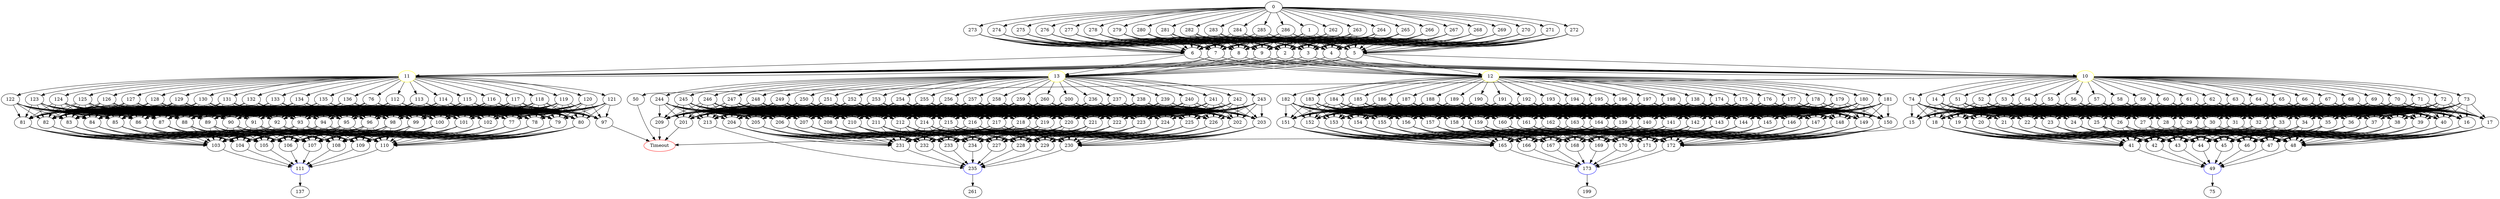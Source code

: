 digraph G {
	0 -> 1;
	0 -> 262;
	0 -> 263;
	0 -> 264;
	0 -> 265;
	0 -> 266;
	0 -> 267;
	0 -> 268;
	0 -> 269;
	0 -> 270;
	0 -> 271;
	0 -> 272;
	0 -> 273;
	0 -> 274;
	0 -> 275;
	0 -> 276;
	0 -> 277;
	0 -> 278;
	0 -> 279;
	0 -> 280;
	0 -> 281;
	0 -> 282;
	0 -> 283;
	0 -> 284;
	0 -> 285;
	0 -> 286;
	1 -> 2;
	1 -> 3;
	1 -> 4;
	1 -> 5;
	1 -> 6;
	1 -> 7;
	1 -> 8;
	1 -> 9;
	2 -> "10";
10 [color=yellow];
	2 -> "11";
11 [color=yellow];
	2 -> "12";
12 [color=yellow];
	2 -> "13";
13 [color=yellow];
	3 -> "10";
10 [color=yellow];
	3 -> "11";
11 [color=yellow];
	3 -> "12";
12 [color=yellow];
	3 -> "13";
13 [color=yellow];
	4 -> "10";
10 [color=yellow];
	4 -> "11";
11 [color=yellow];
	4 -> "12";
12 [color=yellow];
	4 -> "13";
13 [color=yellow];
	5 -> "10";
10 [color=yellow];
	5 -> "11";
11 [color=yellow];
	5 -> "12";
12 [color=yellow];
	5 -> "13";
13 [color=yellow];
	6 -> "10";
10 [color=yellow];
	6 -> "11";
11 [color=yellow];
	6 -> "12";
12 [color=yellow];
	6 -> "13";
13 [color=yellow];
	7 -> "10";
10 [color=yellow];
	7 -> "11";
11 [color=yellow];
	7 -> "12";
12 [color=yellow];
	7 -> "13";
13 [color=yellow];
	8 -> "10";
10 [color=yellow];
	8 -> "11";
11 [color=yellow];
	8 -> "12";
12 [color=yellow];
	8 -> "13";
13 [color=yellow];
	9 -> "10";
10 [color=yellow];
	9 -> "11";
11 [color=yellow];
	9 -> "12";
12 [color=yellow];
	9 -> "13";
13 [color=yellow];
	10 -> 14;
	10 -> 50;
	10 -> 51;
	10 -> 52;
	10 -> 53;
	10 -> 54;
	10 -> 55;
	10 -> 56;
	10 -> 57;
	10 -> 58;
	10 -> 59;
	10 -> 60;
	10 -> 61;
	10 -> 62;
	10 -> 63;
	10 -> 64;
	10 -> 65;
	10 -> 66;
	10 -> 67;
	10 -> 68;
	10 -> 69;
	10 -> 70;
	10 -> 71;
	10 -> 72;
	10 -> 73;
	10 -> 74;
	11 -> 76;
	11 -> 112;
	11 -> 113;
	11 -> 114;
	11 -> 115;
	11 -> 116;
	11 -> 117;
	11 -> 118;
	11 -> 119;
	11 -> 120;
	11 -> 121;
	11 -> 122;
	11 -> 123;
	11 -> 124;
	11 -> 125;
	11 -> 126;
	11 -> 127;
	11 -> 128;
	11 -> 129;
	11 -> 130;
	11 -> 131;
	11 -> 132;
	11 -> 133;
	11 -> 134;
	11 -> 135;
	11 -> 136;
	12 -> 138;
	12 -> 174;
	12 -> 175;
	12 -> 176;
	12 -> 177;
	12 -> 178;
	12 -> 179;
	12 -> 180;
	12 -> 181;
	12 -> 182;
	12 -> 183;
	12 -> 184;
	12 -> 185;
	12 -> 186;
	12 -> 187;
	12 -> 188;
	12 -> 189;
	12 -> 190;
	12 -> 191;
	12 -> 192;
	12 -> 193;
	12 -> 194;
	12 -> 195;
	12 -> 196;
	12 -> 197;
	12 -> 198;
	13 -> 200;
	13 -> 236;
	13 -> 237;
	13 -> 238;
	13 -> 239;
	13 -> 240;
	13 -> 241;
	13 -> 242;
	13 -> 243;
	13 -> 244;
	13 -> 245;
	13 -> 246;
	13 -> 247;
	13 -> 248;
	13 -> 249;
	13 -> 250;
	13 -> 251;
	13 -> 252;
	13 -> 253;
	13 -> 254;
	13 -> 255;
	13 -> 256;
	13 -> 257;
	13 -> 258;
	13 -> 259;
	13 -> 260;
	14 -> 15;
	14 -> 16;
	14 -> 17;
	14 -> 18;
	14 -> 19;
	14 -> 20;
	14 -> 21;
	14 -> 22;
	14 -> 23;
	14 -> 24;
	14 -> 25;
	14 -> 26;
	14 -> 27;
	14 -> 28;
	14 -> 29;
	14 -> 30;
	14 -> 31;
	14 -> 32;
	14 -> 33;
	14 -> 34;
	14 -> 35;
	14 -> 36;
	14 -> 37;
	14 -> 38;
	14 -> 39;
	14 -> 40;
	15 -> "Timeout";
Timeout [color=red];
	16 -> 41;
	16 -> 42;
	16 -> 43;
	16 -> 44;
	16 -> 45;
	16 -> 46;
	16 -> 47;
	16 -> 48;
	17 -> 41;
	17 -> 42;
	17 -> 43;
	17 -> 44;
	17 -> 45;
	17 -> 46;
	17 -> 47;
	17 -> 48;
	18 -> 41;
	18 -> 42;
	18 -> 43;
	18 -> 44;
	18 -> 45;
	18 -> 46;
	18 -> 47;
	18 -> 48;
	19 -> 41;
	19 -> 42;
	19 -> 43;
	19 -> 44;
	19 -> 45;
	19 -> 46;
	19 -> 47;
	19 -> 48;
	20 -> 41;
	20 -> 42;
	20 -> 43;
	20 -> 44;
	20 -> 45;
	20 -> 46;
	20 -> 47;
	20 -> 48;
	21 -> 41;
	21 -> 42;
	21 -> 43;
	21 -> 44;
	21 -> 45;
	21 -> 46;
	21 -> 47;
	21 -> 48;
	22 -> 41;
	22 -> 42;
	22 -> 43;
	22 -> 44;
	22 -> 45;
	22 -> 46;
	22 -> 47;
	22 -> 48;
	23 -> 41;
	23 -> 42;
	23 -> 43;
	23 -> 44;
	23 -> 45;
	23 -> 46;
	23 -> 47;
	23 -> 48;
	24 -> 41;
	24 -> 42;
	24 -> 43;
	24 -> 44;
	24 -> 45;
	24 -> 46;
	24 -> 47;
	24 -> 48;
	25 -> 41;
	25 -> 42;
	25 -> 43;
	25 -> 44;
	25 -> 45;
	25 -> 46;
	25 -> 47;
	25 -> 48;
	26 -> 41;
	26 -> 42;
	26 -> 43;
	26 -> 44;
	26 -> 45;
	26 -> 46;
	26 -> 47;
	26 -> 48;
	27 -> 41;
	27 -> 42;
	27 -> 43;
	27 -> 44;
	27 -> 45;
	27 -> 46;
	27 -> 47;
	27 -> 48;
	28 -> 41;
	28 -> 42;
	28 -> 43;
	28 -> 44;
	28 -> 45;
	28 -> 46;
	28 -> 47;
	28 -> 48;
	29 -> 41;
	29 -> 42;
	29 -> 43;
	29 -> 44;
	29 -> 45;
	29 -> 46;
	29 -> 47;
	29 -> 48;
	30 -> 41;
	30 -> 42;
	30 -> 43;
	30 -> 44;
	30 -> 45;
	30 -> 46;
	30 -> 47;
	30 -> 48;
	31 -> 41;
	31 -> 42;
	31 -> 43;
	31 -> 44;
	31 -> 45;
	31 -> 46;
	31 -> 47;
	31 -> 48;
	32 -> 41;
	32 -> 42;
	32 -> 43;
	32 -> 44;
	32 -> 45;
	32 -> 46;
	32 -> 47;
	32 -> 48;
	33 -> 41;
	33 -> 42;
	33 -> 43;
	33 -> 44;
	33 -> 45;
	33 -> 46;
	33 -> 47;
	33 -> 48;
	34 -> 41;
	34 -> 42;
	34 -> 43;
	34 -> 44;
	34 -> 45;
	34 -> 46;
	34 -> 47;
	34 -> 48;
	35 -> 41;
	35 -> 42;
	35 -> 43;
	35 -> 44;
	35 -> 45;
	35 -> 46;
	35 -> 47;
	35 -> 48;
	36 -> 41;
	36 -> 42;
	36 -> 43;
	36 -> 44;
	36 -> 45;
	36 -> 46;
	36 -> 47;
	36 -> 48;
	37 -> 41;
	37 -> 42;
	37 -> 43;
	37 -> 44;
	37 -> 45;
	37 -> 46;
	37 -> 47;
	37 -> 48;
	38 -> 41;
	38 -> 42;
	38 -> 43;
	38 -> 44;
	38 -> 45;
	38 -> 46;
	38 -> 47;
	38 -> 48;
	39 -> 41;
	39 -> 42;
	39 -> 43;
	39 -> 44;
	39 -> 45;
	39 -> 46;
	39 -> 47;
	39 -> 48;
	40 -> 41;
	40 -> 42;
	40 -> 43;
	40 -> 44;
	40 -> 45;
	40 -> 46;
	40 -> 47;
	40 -> 48;
	41 -> "49";
49 [color=blue];
	42 -> "49";
49 [color=blue];
	43 -> "49";
49 [color=blue];
	44 -> "49";
49 [color=blue];
	45 -> "49";
49 [color=blue];
	46 -> "49";
49 [color=blue];
	47 -> "49";
49 [color=blue];
	48 -> "49";
49 [color=blue];
	49 -> 75;
	50 -> "Timeout";
Timeout [color=red];
	51 -> 15;
	51 -> 16;
	51 -> 17;
	51 -> 18;
	51 -> 19;
	51 -> 20;
	51 -> 21;
	51 -> 22;
	51 -> 23;
	51 -> 24;
	51 -> 25;
	51 -> 26;
	51 -> 27;
	51 -> 28;
	51 -> 29;
	51 -> 30;
	51 -> 31;
	51 -> 32;
	51 -> 33;
	51 -> 34;
	51 -> 35;
	51 -> 36;
	51 -> 37;
	51 -> 38;
	51 -> 39;
	51 -> 40;
	52 -> 15;
	52 -> 16;
	52 -> 17;
	52 -> 18;
	52 -> 19;
	52 -> 20;
	52 -> 21;
	52 -> 22;
	52 -> 23;
	52 -> 24;
	52 -> 25;
	52 -> 26;
	52 -> 27;
	52 -> 28;
	52 -> 29;
	52 -> 30;
	52 -> 31;
	52 -> 32;
	52 -> 33;
	52 -> 34;
	52 -> 35;
	52 -> 36;
	52 -> 37;
	52 -> 38;
	52 -> 39;
	52 -> 40;
	53 -> 15;
	53 -> 16;
	53 -> 17;
	53 -> 18;
	53 -> 19;
	53 -> 20;
	53 -> 21;
	53 -> 22;
	53 -> 23;
	53 -> 24;
	53 -> 25;
	53 -> 26;
	53 -> 27;
	53 -> 28;
	53 -> 29;
	53 -> 30;
	53 -> 31;
	53 -> 32;
	53 -> 33;
	53 -> 34;
	53 -> 35;
	53 -> 36;
	53 -> 37;
	53 -> 38;
	53 -> 39;
	53 -> 40;
	54 -> 15;
	54 -> 16;
	54 -> 17;
	54 -> 18;
	54 -> 19;
	54 -> 20;
	54 -> 21;
	54 -> 22;
	54 -> 23;
	54 -> 24;
	54 -> 25;
	54 -> 26;
	54 -> 27;
	54 -> 28;
	54 -> 29;
	54 -> 30;
	54 -> 31;
	54 -> 32;
	54 -> 33;
	54 -> 34;
	54 -> 35;
	54 -> 36;
	54 -> 37;
	54 -> 38;
	54 -> 39;
	54 -> 40;
	55 -> 15;
	55 -> 16;
	55 -> 17;
	55 -> 18;
	55 -> 19;
	55 -> 20;
	55 -> 21;
	55 -> 22;
	55 -> 23;
	55 -> 24;
	55 -> 25;
	55 -> 26;
	55 -> 27;
	55 -> 28;
	55 -> 29;
	55 -> 30;
	55 -> 31;
	55 -> 32;
	55 -> 33;
	55 -> 34;
	55 -> 35;
	55 -> 36;
	55 -> 37;
	55 -> 38;
	55 -> 39;
	55 -> 40;
	56 -> 15;
	56 -> 16;
	56 -> 17;
	56 -> 18;
	56 -> 19;
	56 -> 20;
	56 -> 21;
	56 -> 22;
	56 -> 23;
	56 -> 24;
	56 -> 25;
	56 -> 26;
	56 -> 27;
	56 -> 28;
	56 -> 29;
	56 -> 30;
	56 -> 31;
	56 -> 32;
	56 -> 33;
	56 -> 34;
	56 -> 35;
	56 -> 36;
	56 -> 37;
	56 -> 38;
	56 -> 39;
	56 -> 40;
	57 -> 15;
	57 -> 16;
	57 -> 17;
	57 -> 18;
	57 -> 19;
	57 -> 20;
	57 -> 21;
	57 -> 22;
	57 -> 23;
	57 -> 24;
	57 -> 25;
	57 -> 26;
	57 -> 27;
	57 -> 28;
	57 -> 29;
	57 -> 30;
	57 -> 31;
	57 -> 32;
	57 -> 33;
	57 -> 34;
	57 -> 35;
	57 -> 36;
	57 -> 37;
	57 -> 38;
	57 -> 39;
	57 -> 40;
	58 -> 15;
	58 -> 16;
	58 -> 17;
	58 -> 18;
	58 -> 19;
	58 -> 20;
	58 -> 21;
	58 -> 22;
	58 -> 23;
	58 -> 24;
	58 -> 25;
	58 -> 26;
	58 -> 27;
	58 -> 28;
	58 -> 29;
	58 -> 30;
	58 -> 31;
	58 -> 32;
	58 -> 33;
	58 -> 34;
	58 -> 35;
	58 -> 36;
	58 -> 37;
	58 -> 38;
	58 -> 39;
	58 -> 40;
	59 -> 15;
	59 -> 16;
	59 -> 17;
	59 -> 18;
	59 -> 19;
	59 -> 20;
	59 -> 21;
	59 -> 22;
	59 -> 23;
	59 -> 24;
	59 -> 25;
	59 -> 26;
	59 -> 27;
	59 -> 28;
	59 -> 29;
	59 -> 30;
	59 -> 31;
	59 -> 32;
	59 -> 33;
	59 -> 34;
	59 -> 35;
	59 -> 36;
	59 -> 37;
	59 -> 38;
	59 -> 39;
	59 -> 40;
	60 -> 15;
	60 -> 16;
	60 -> 17;
	60 -> 18;
	60 -> 19;
	60 -> 20;
	60 -> 21;
	60 -> 22;
	60 -> 23;
	60 -> 24;
	60 -> 25;
	60 -> 26;
	60 -> 27;
	60 -> 28;
	60 -> 29;
	60 -> 30;
	60 -> 31;
	60 -> 32;
	60 -> 33;
	60 -> 34;
	60 -> 35;
	60 -> 36;
	60 -> 37;
	60 -> 38;
	60 -> 39;
	60 -> 40;
	61 -> 15;
	61 -> 16;
	61 -> 17;
	61 -> 18;
	61 -> 19;
	61 -> 20;
	61 -> 21;
	61 -> 22;
	61 -> 23;
	61 -> 24;
	61 -> 25;
	61 -> 26;
	61 -> 27;
	61 -> 28;
	61 -> 29;
	61 -> 30;
	61 -> 31;
	61 -> 32;
	61 -> 33;
	61 -> 34;
	61 -> 35;
	61 -> 36;
	61 -> 37;
	61 -> 38;
	61 -> 39;
	61 -> 40;
	62 -> 15;
	62 -> 16;
	62 -> 17;
	62 -> 18;
	62 -> 19;
	62 -> 20;
	62 -> 21;
	62 -> 22;
	62 -> 23;
	62 -> 24;
	62 -> 25;
	62 -> 26;
	62 -> 27;
	62 -> 28;
	62 -> 29;
	62 -> 30;
	62 -> 31;
	62 -> 32;
	62 -> 33;
	62 -> 34;
	62 -> 35;
	62 -> 36;
	62 -> 37;
	62 -> 38;
	62 -> 39;
	62 -> 40;
	63 -> 15;
	63 -> 16;
	63 -> 17;
	63 -> 18;
	63 -> 19;
	63 -> 20;
	63 -> 21;
	63 -> 22;
	63 -> 23;
	63 -> 24;
	63 -> 25;
	63 -> 26;
	63 -> 27;
	63 -> 28;
	63 -> 29;
	63 -> 30;
	63 -> 31;
	63 -> 32;
	63 -> 33;
	63 -> 34;
	63 -> 35;
	63 -> 36;
	63 -> 37;
	63 -> 38;
	63 -> 39;
	63 -> 40;
	64 -> 15;
	64 -> 16;
	64 -> 17;
	64 -> 18;
	64 -> 19;
	64 -> 20;
	64 -> 21;
	64 -> 22;
	64 -> 23;
	64 -> 24;
	64 -> 25;
	64 -> 26;
	64 -> 27;
	64 -> 28;
	64 -> 29;
	64 -> 30;
	64 -> 31;
	64 -> 32;
	64 -> 33;
	64 -> 34;
	64 -> 35;
	64 -> 36;
	64 -> 37;
	64 -> 38;
	64 -> 39;
	64 -> 40;
	65 -> 15;
	65 -> 16;
	65 -> 17;
	65 -> 18;
	65 -> 19;
	65 -> 20;
	65 -> 21;
	65 -> 22;
	65 -> 23;
	65 -> 24;
	65 -> 25;
	65 -> 26;
	65 -> 27;
	65 -> 28;
	65 -> 29;
	65 -> 30;
	65 -> 31;
	65 -> 32;
	65 -> 33;
	65 -> 34;
	65 -> 35;
	65 -> 36;
	65 -> 37;
	65 -> 38;
	65 -> 39;
	65 -> 40;
	66 -> 15;
	66 -> 16;
	66 -> 17;
	66 -> 18;
	66 -> 19;
	66 -> 20;
	66 -> 21;
	66 -> 22;
	66 -> 23;
	66 -> 24;
	66 -> 25;
	66 -> 26;
	66 -> 27;
	66 -> 28;
	66 -> 29;
	66 -> 30;
	66 -> 31;
	66 -> 32;
	66 -> 33;
	66 -> 34;
	66 -> 35;
	66 -> 36;
	66 -> 37;
	66 -> 38;
	66 -> 39;
	66 -> 40;
	67 -> 15;
	67 -> 16;
	67 -> 17;
	67 -> 18;
	67 -> 19;
	67 -> 20;
	67 -> 21;
	67 -> 22;
	67 -> 23;
	67 -> 24;
	67 -> 25;
	67 -> 26;
	67 -> 27;
	67 -> 28;
	67 -> 29;
	67 -> 30;
	67 -> 31;
	67 -> 32;
	67 -> 33;
	67 -> 34;
	67 -> 35;
	67 -> 36;
	67 -> 37;
	67 -> 38;
	67 -> 39;
	67 -> 40;
	68 -> 15;
	68 -> 16;
	68 -> 17;
	68 -> 18;
	68 -> 19;
	68 -> 20;
	68 -> 21;
	68 -> 22;
	68 -> 23;
	68 -> 24;
	68 -> 25;
	68 -> 26;
	68 -> 27;
	68 -> 28;
	68 -> 29;
	68 -> 30;
	68 -> 31;
	68 -> 32;
	68 -> 33;
	68 -> 34;
	68 -> 35;
	68 -> 36;
	68 -> 37;
	68 -> 38;
	68 -> 39;
	68 -> 40;
	69 -> 15;
	69 -> 16;
	69 -> 17;
	69 -> 18;
	69 -> 19;
	69 -> 20;
	69 -> 21;
	69 -> 22;
	69 -> 23;
	69 -> 24;
	69 -> 25;
	69 -> 26;
	69 -> 27;
	69 -> 28;
	69 -> 29;
	69 -> 30;
	69 -> 31;
	69 -> 32;
	69 -> 33;
	69 -> 34;
	69 -> 35;
	69 -> 36;
	69 -> 37;
	69 -> 38;
	69 -> 39;
	69 -> 40;
	70 -> 15;
	70 -> 16;
	70 -> 17;
	70 -> 18;
	70 -> 19;
	70 -> 20;
	70 -> 21;
	70 -> 22;
	70 -> 23;
	70 -> 24;
	70 -> 25;
	70 -> 26;
	70 -> 27;
	70 -> 28;
	70 -> 29;
	70 -> 30;
	70 -> 31;
	70 -> 32;
	70 -> 33;
	70 -> 34;
	70 -> 35;
	70 -> 36;
	70 -> 37;
	70 -> 38;
	70 -> 39;
	70 -> 40;
	71 -> 15;
	71 -> 16;
	71 -> 17;
	71 -> 18;
	71 -> 19;
	71 -> 20;
	71 -> 21;
	71 -> 22;
	71 -> 23;
	71 -> 24;
	71 -> 25;
	71 -> 26;
	71 -> 27;
	71 -> 28;
	71 -> 29;
	71 -> 30;
	71 -> 31;
	71 -> 32;
	71 -> 33;
	71 -> 34;
	71 -> 35;
	71 -> 36;
	71 -> 37;
	71 -> 38;
	71 -> 39;
	71 -> 40;
	72 -> 15;
	72 -> 16;
	72 -> 17;
	72 -> 18;
	72 -> 19;
	72 -> 20;
	72 -> 21;
	72 -> 22;
	72 -> 23;
	72 -> 24;
	72 -> 25;
	72 -> 26;
	72 -> 27;
	72 -> 28;
	72 -> 29;
	72 -> 30;
	72 -> 31;
	72 -> 32;
	72 -> 33;
	72 -> 34;
	72 -> 35;
	72 -> 36;
	72 -> 37;
	72 -> 38;
	72 -> 39;
	72 -> 40;
	73 -> 15;
	73 -> 16;
	73 -> 17;
	73 -> 18;
	73 -> 19;
	73 -> 20;
	73 -> 21;
	73 -> 22;
	73 -> 23;
	73 -> 24;
	73 -> 25;
	73 -> 26;
	73 -> 27;
	73 -> 28;
	73 -> 29;
	73 -> 30;
	73 -> 31;
	73 -> 32;
	73 -> 33;
	73 -> 34;
	73 -> 35;
	73 -> 36;
	73 -> 37;
	73 -> 38;
	73 -> 39;
	73 -> 40;
	74 -> 15;
	74 -> 16;
	74 -> 17;
	74 -> 18;
	74 -> 19;
	74 -> 20;
	74 -> 21;
	74 -> 22;
	74 -> 23;
	74 -> 24;
	74 -> 25;
	74 -> 26;
	74 -> 27;
	74 -> 28;
	74 -> 29;
	74 -> 30;
	74 -> 31;
	74 -> 32;
	74 -> 33;
	74 -> 34;
	74 -> 35;
	74 -> 36;
	74 -> 37;
	74 -> 38;
	74 -> 39;
	74 -> 40;
	76 -> 77;
	76 -> 78;
	76 -> 79;
	76 -> 80;
	76 -> 81;
	76 -> 82;
	76 -> 83;
	76 -> 84;
	76 -> 85;
	76 -> 86;
	76 -> 87;
	76 -> 88;
	76 -> 89;
	76 -> 90;
	76 -> 91;
	76 -> 92;
	76 -> 93;
	76 -> 94;
	76 -> 95;
	76 -> 96;
	76 -> 97;
	76 -> 98;
	76 -> 99;
	76 -> 100;
	76 -> 101;
	76 -> 102;
	77 -> 103;
	77 -> 104;
	77 -> 105;
	77 -> 106;
	77 -> 107;
	77 -> 108;
	77 -> 109;
	77 -> 110;
	78 -> 103;
	78 -> 104;
	78 -> 105;
	78 -> 106;
	78 -> 107;
	78 -> 108;
	78 -> 109;
	78 -> 110;
	79 -> 103;
	79 -> 104;
	79 -> 105;
	79 -> 106;
	79 -> 107;
	79 -> 108;
	79 -> 109;
	79 -> 110;
	80 -> 103;
	80 -> 104;
	80 -> 105;
	80 -> 106;
	80 -> 107;
	80 -> 108;
	80 -> 109;
	80 -> 110;
	81 -> 103;
	81 -> 104;
	81 -> 105;
	81 -> 106;
	81 -> 107;
	81 -> 108;
	81 -> 109;
	81 -> 110;
	82 -> 103;
	82 -> 104;
	82 -> 105;
	82 -> 106;
	82 -> 107;
	82 -> 108;
	82 -> 109;
	82 -> 110;
	83 -> 103;
	83 -> 104;
	83 -> 105;
	83 -> 106;
	83 -> 107;
	83 -> 108;
	83 -> 109;
	83 -> 110;
	84 -> 103;
	84 -> 104;
	84 -> 105;
	84 -> 106;
	84 -> 107;
	84 -> 108;
	84 -> 109;
	84 -> 110;
	85 -> 103;
	85 -> 104;
	85 -> 105;
	85 -> 106;
	85 -> 107;
	85 -> 108;
	85 -> 109;
	85 -> 110;
	86 -> 103;
	86 -> 104;
	86 -> 105;
	86 -> 106;
	86 -> 107;
	86 -> 108;
	86 -> 109;
	86 -> 110;
	87 -> 103;
	87 -> 104;
	87 -> 105;
	87 -> 106;
	87 -> 107;
	87 -> 108;
	87 -> 109;
	87 -> 110;
	88 -> 103;
	88 -> 104;
	88 -> 105;
	88 -> 106;
	88 -> 107;
	88 -> 108;
	88 -> 109;
	88 -> 110;
	89 -> 103;
	89 -> 104;
	89 -> 105;
	89 -> 106;
	89 -> 107;
	89 -> 108;
	89 -> 109;
	89 -> 110;
	90 -> 103;
	90 -> 104;
	90 -> 105;
	90 -> 106;
	90 -> 107;
	90 -> 108;
	90 -> 109;
	90 -> 110;
	91 -> 103;
	91 -> 104;
	91 -> 105;
	91 -> 106;
	91 -> 107;
	91 -> 108;
	91 -> 109;
	91 -> 110;
	92 -> 103;
	92 -> 104;
	92 -> 105;
	92 -> 106;
	92 -> 107;
	92 -> 108;
	92 -> 109;
	92 -> 110;
	93 -> 103;
	93 -> 104;
	93 -> 105;
	93 -> 106;
	93 -> 107;
	93 -> 108;
	93 -> 109;
	93 -> 110;
	94 -> 103;
	94 -> 104;
	94 -> 105;
	94 -> 106;
	94 -> 107;
	94 -> 108;
	94 -> 109;
	94 -> 110;
	95 -> 103;
	95 -> 104;
	95 -> 105;
	95 -> 106;
	95 -> 107;
	95 -> 108;
	95 -> 109;
	95 -> 110;
	96 -> 103;
	96 -> 104;
	96 -> 105;
	96 -> 106;
	96 -> 107;
	96 -> 108;
	96 -> 109;
	96 -> 110;
	97 -> "Timeout";
Timeout [color=red];
	98 -> 103;
	98 -> 104;
	98 -> 105;
	98 -> 106;
	98 -> 107;
	98 -> 108;
	98 -> 109;
	98 -> 110;
	99 -> 103;
	99 -> 104;
	99 -> 105;
	99 -> 106;
	99 -> 107;
	99 -> 108;
	99 -> 109;
	99 -> 110;
	100 -> 103;
	100 -> 104;
	100 -> 105;
	100 -> 106;
	100 -> 107;
	100 -> 108;
	100 -> 109;
	100 -> 110;
	101 -> 103;
	101 -> 104;
	101 -> 105;
	101 -> 106;
	101 -> 107;
	101 -> 108;
	101 -> 109;
	101 -> 110;
	102 -> 103;
	102 -> 104;
	102 -> 105;
	102 -> 106;
	102 -> 107;
	102 -> 108;
	102 -> 109;
	102 -> 110;
	103 -> "111";
111 [color=blue];
	104 -> "111";
111 [color=blue];
	105 -> "111";
111 [color=blue];
	106 -> "111";
111 [color=blue];
	107 -> "111";
111 [color=blue];
	108 -> "111";
111 [color=blue];
	109 -> "111";
111 [color=blue];
	110 -> "111";
111 [color=blue];
	111 -> 137;
	112 -> 77;
	112 -> 78;
	112 -> 79;
	112 -> 80;
	112 -> 81;
	112 -> 82;
	112 -> 83;
	112 -> 84;
	112 -> 85;
	112 -> 86;
	112 -> 87;
	112 -> 88;
	112 -> 89;
	112 -> 90;
	112 -> 91;
	112 -> 92;
	112 -> 93;
	112 -> 94;
	112 -> 95;
	112 -> 96;
	112 -> 97;
	112 -> 98;
	112 -> 99;
	112 -> 100;
	112 -> 101;
	112 -> 102;
	113 -> 77;
	113 -> 78;
	113 -> 79;
	113 -> 80;
	113 -> 81;
	113 -> 82;
	113 -> 83;
	113 -> 84;
	113 -> 85;
	113 -> 86;
	113 -> 87;
	113 -> 88;
	113 -> 89;
	113 -> 90;
	113 -> 91;
	113 -> 92;
	113 -> 93;
	113 -> 94;
	113 -> 95;
	113 -> 96;
	113 -> 97;
	113 -> 98;
	113 -> 99;
	113 -> 100;
	113 -> 101;
	113 -> 102;
	114 -> 77;
	114 -> 78;
	114 -> 79;
	114 -> 80;
	114 -> 81;
	114 -> 82;
	114 -> 83;
	114 -> 84;
	114 -> 85;
	114 -> 86;
	114 -> 87;
	114 -> 88;
	114 -> 89;
	114 -> 90;
	114 -> 91;
	114 -> 92;
	114 -> 93;
	114 -> 94;
	114 -> 95;
	114 -> 96;
	114 -> 97;
	114 -> 98;
	114 -> 99;
	114 -> 100;
	114 -> 101;
	114 -> 102;
	115 -> 77;
	115 -> 78;
	115 -> 79;
	115 -> 80;
	115 -> 81;
	115 -> 82;
	115 -> 83;
	115 -> 84;
	115 -> 85;
	115 -> 86;
	115 -> 87;
	115 -> 88;
	115 -> 89;
	115 -> 90;
	115 -> 91;
	115 -> 92;
	115 -> 93;
	115 -> 94;
	115 -> 95;
	115 -> 96;
	115 -> 97;
	115 -> 98;
	115 -> 99;
	115 -> 100;
	115 -> 101;
	115 -> 102;
	116 -> 77;
	116 -> 78;
	116 -> 79;
	116 -> 80;
	116 -> 81;
	116 -> 82;
	116 -> 83;
	116 -> 84;
	116 -> 85;
	116 -> 86;
	116 -> 87;
	116 -> 88;
	116 -> 89;
	116 -> 90;
	116 -> 91;
	116 -> 92;
	116 -> 93;
	116 -> 94;
	116 -> 95;
	116 -> 96;
	116 -> 97;
	116 -> 98;
	116 -> 99;
	116 -> 100;
	116 -> 101;
	116 -> 102;
	117 -> 77;
	117 -> 78;
	117 -> 79;
	117 -> 80;
	117 -> 81;
	117 -> 82;
	117 -> 83;
	117 -> 84;
	117 -> 85;
	117 -> 86;
	117 -> 87;
	117 -> 88;
	117 -> 89;
	117 -> 90;
	117 -> 91;
	117 -> 92;
	117 -> 93;
	117 -> 94;
	117 -> 95;
	117 -> 96;
	117 -> 97;
	117 -> 98;
	117 -> 99;
	117 -> 100;
	117 -> 101;
	117 -> 102;
	118 -> 77;
	118 -> 78;
	118 -> 79;
	118 -> 80;
	118 -> 81;
	118 -> 82;
	118 -> 83;
	118 -> 84;
	118 -> 85;
	118 -> 86;
	118 -> 87;
	118 -> 88;
	118 -> 89;
	118 -> 90;
	118 -> 91;
	118 -> 92;
	118 -> 93;
	118 -> 94;
	118 -> 95;
	118 -> 96;
	118 -> 97;
	118 -> 98;
	118 -> 99;
	118 -> 100;
	118 -> 101;
	118 -> 102;
	119 -> 77;
	119 -> 78;
	119 -> 79;
	119 -> 80;
	119 -> 81;
	119 -> 82;
	119 -> 83;
	119 -> 84;
	119 -> 85;
	119 -> 86;
	119 -> 87;
	119 -> 88;
	119 -> 89;
	119 -> 90;
	119 -> 91;
	119 -> 92;
	119 -> 93;
	119 -> 94;
	119 -> 95;
	119 -> 96;
	119 -> 97;
	119 -> 98;
	119 -> 99;
	119 -> 100;
	119 -> 101;
	119 -> 102;
	120 -> 77;
	120 -> 78;
	120 -> 79;
	120 -> 80;
	120 -> 81;
	120 -> 82;
	120 -> 83;
	120 -> 84;
	120 -> 85;
	120 -> 86;
	120 -> 87;
	120 -> 88;
	120 -> 89;
	120 -> 90;
	120 -> 91;
	120 -> 92;
	120 -> 93;
	120 -> 94;
	120 -> 95;
	120 -> 96;
	120 -> 97;
	120 -> 98;
	120 -> 99;
	120 -> 100;
	120 -> 101;
	120 -> 102;
	121 -> 77;
	121 -> 78;
	121 -> 79;
	121 -> 80;
	121 -> 81;
	121 -> 82;
	121 -> 83;
	121 -> 84;
	121 -> 85;
	121 -> 86;
	121 -> 87;
	121 -> 88;
	121 -> 89;
	121 -> 90;
	121 -> 91;
	121 -> 92;
	121 -> 93;
	121 -> 94;
	121 -> 95;
	121 -> 96;
	121 -> 97;
	121 -> 98;
	121 -> 99;
	121 -> 100;
	121 -> 101;
	121 -> 102;
	122 -> 77;
	122 -> 78;
	122 -> 79;
	122 -> 80;
	122 -> 81;
	122 -> 82;
	122 -> 83;
	122 -> 84;
	122 -> 85;
	122 -> 86;
	122 -> 87;
	122 -> 88;
	122 -> 89;
	122 -> 90;
	122 -> 91;
	122 -> 92;
	122 -> 93;
	122 -> 94;
	122 -> 95;
	122 -> 96;
	122 -> 97;
	122 -> 98;
	122 -> 99;
	122 -> 100;
	122 -> 101;
	122 -> 102;
	123 -> 77;
	123 -> 78;
	123 -> 79;
	123 -> 80;
	123 -> 81;
	123 -> 82;
	123 -> 83;
	123 -> 84;
	123 -> 85;
	123 -> 86;
	123 -> 87;
	123 -> 88;
	123 -> 89;
	123 -> 90;
	123 -> 91;
	123 -> 92;
	123 -> 93;
	123 -> 94;
	123 -> 95;
	123 -> 96;
	123 -> 97;
	123 -> 98;
	123 -> 99;
	123 -> 100;
	123 -> 101;
	123 -> 102;
	124 -> 77;
	124 -> 78;
	124 -> 79;
	124 -> 80;
	124 -> 81;
	124 -> 82;
	124 -> 83;
	124 -> 84;
	124 -> 85;
	124 -> 86;
	124 -> 87;
	124 -> 88;
	124 -> 89;
	124 -> 90;
	124 -> 91;
	124 -> 92;
	124 -> 93;
	124 -> 94;
	124 -> 95;
	124 -> 96;
	124 -> 97;
	124 -> 98;
	124 -> 99;
	124 -> 100;
	124 -> 101;
	124 -> 102;
	125 -> 77;
	125 -> 78;
	125 -> 79;
	125 -> 80;
	125 -> 81;
	125 -> 82;
	125 -> 83;
	125 -> 84;
	125 -> 85;
	125 -> 86;
	125 -> 87;
	125 -> 88;
	125 -> 89;
	125 -> 90;
	125 -> 91;
	125 -> 92;
	125 -> 93;
	125 -> 94;
	125 -> 95;
	125 -> 96;
	125 -> 97;
	125 -> 98;
	125 -> 99;
	125 -> 100;
	125 -> 101;
	125 -> 102;
	126 -> 77;
	126 -> 78;
	126 -> 79;
	126 -> 80;
	126 -> 81;
	126 -> 82;
	126 -> 83;
	126 -> 84;
	126 -> 85;
	126 -> 86;
	126 -> 87;
	126 -> 88;
	126 -> 89;
	126 -> 90;
	126 -> 91;
	126 -> 92;
	126 -> 93;
	126 -> 94;
	126 -> 95;
	126 -> 96;
	126 -> 97;
	126 -> 98;
	126 -> 99;
	126 -> 100;
	126 -> 101;
	126 -> 102;
	127 -> 77;
	127 -> 78;
	127 -> 79;
	127 -> 80;
	127 -> 81;
	127 -> 82;
	127 -> 83;
	127 -> 84;
	127 -> 85;
	127 -> 86;
	127 -> 87;
	127 -> 88;
	127 -> 89;
	127 -> 90;
	127 -> 91;
	127 -> 92;
	127 -> 93;
	127 -> 94;
	127 -> 95;
	127 -> 96;
	127 -> 97;
	127 -> 98;
	127 -> 99;
	127 -> 100;
	127 -> 101;
	127 -> 102;
	128 -> 77;
	128 -> 78;
	128 -> 79;
	128 -> 80;
	128 -> 81;
	128 -> 82;
	128 -> 83;
	128 -> 84;
	128 -> 85;
	128 -> 86;
	128 -> 87;
	128 -> 88;
	128 -> 89;
	128 -> 90;
	128 -> 91;
	128 -> 92;
	128 -> 93;
	128 -> 94;
	128 -> 95;
	128 -> 96;
	128 -> 97;
	128 -> 98;
	128 -> 99;
	128 -> 100;
	128 -> 101;
	128 -> 102;
	129 -> 77;
	129 -> 78;
	129 -> 79;
	129 -> 80;
	129 -> 81;
	129 -> 82;
	129 -> 83;
	129 -> 84;
	129 -> 85;
	129 -> 86;
	129 -> 87;
	129 -> 88;
	129 -> 89;
	129 -> 90;
	129 -> 91;
	129 -> 92;
	129 -> 93;
	129 -> 94;
	129 -> 95;
	129 -> 96;
	129 -> 97;
	129 -> 98;
	129 -> 99;
	129 -> 100;
	129 -> 101;
	129 -> 102;
	130 -> 77;
	130 -> 78;
	130 -> 79;
	130 -> 80;
	130 -> 81;
	130 -> 82;
	130 -> 83;
	130 -> 84;
	130 -> 85;
	130 -> 86;
	130 -> 87;
	130 -> 88;
	130 -> 89;
	130 -> 90;
	130 -> 91;
	130 -> 92;
	130 -> 93;
	130 -> 94;
	130 -> 95;
	130 -> 96;
	130 -> 97;
	130 -> 98;
	130 -> 99;
	130 -> 100;
	130 -> 101;
	130 -> 102;
	131 -> 77;
	131 -> 78;
	131 -> 79;
	131 -> 80;
	131 -> 81;
	131 -> 82;
	131 -> 83;
	131 -> 84;
	131 -> 85;
	131 -> 86;
	131 -> 87;
	131 -> 88;
	131 -> 89;
	131 -> 90;
	131 -> 91;
	131 -> 92;
	131 -> 93;
	131 -> 94;
	131 -> 95;
	131 -> 96;
	131 -> 97;
	131 -> 98;
	131 -> 99;
	131 -> 100;
	131 -> 101;
	131 -> 102;
	132 -> 77;
	132 -> 78;
	132 -> 79;
	132 -> 80;
	132 -> 81;
	132 -> 82;
	132 -> 83;
	132 -> 84;
	132 -> 85;
	132 -> 86;
	132 -> 87;
	132 -> 88;
	132 -> 89;
	132 -> 90;
	132 -> 91;
	132 -> 92;
	132 -> 93;
	132 -> 94;
	132 -> 95;
	132 -> 96;
	132 -> 97;
	132 -> 98;
	132 -> 99;
	132 -> 100;
	132 -> 101;
	132 -> 102;
	133 -> 77;
	133 -> 78;
	133 -> 79;
	133 -> 80;
	133 -> 81;
	133 -> 82;
	133 -> 83;
	133 -> 84;
	133 -> 85;
	133 -> 86;
	133 -> 87;
	133 -> 88;
	133 -> 89;
	133 -> 90;
	133 -> 91;
	133 -> 92;
	133 -> 93;
	133 -> 94;
	133 -> 95;
	133 -> 96;
	133 -> 97;
	133 -> 98;
	133 -> 99;
	133 -> 100;
	133 -> 101;
	133 -> 102;
	134 -> 77;
	134 -> 78;
	134 -> 79;
	134 -> 80;
	134 -> 81;
	134 -> 82;
	134 -> 83;
	134 -> 84;
	134 -> 85;
	134 -> 86;
	134 -> 87;
	134 -> 88;
	134 -> 89;
	134 -> 90;
	134 -> 91;
	134 -> 92;
	134 -> 93;
	134 -> 94;
	134 -> 95;
	134 -> 96;
	134 -> 97;
	134 -> 98;
	134 -> 99;
	134 -> 100;
	134 -> 101;
	134 -> 102;
	135 -> 77;
	135 -> 78;
	135 -> 79;
	135 -> 80;
	135 -> 81;
	135 -> 82;
	135 -> 83;
	135 -> 84;
	135 -> 85;
	135 -> 86;
	135 -> 87;
	135 -> 88;
	135 -> 89;
	135 -> 90;
	135 -> 91;
	135 -> 92;
	135 -> 93;
	135 -> 94;
	135 -> 95;
	135 -> 96;
	135 -> 97;
	135 -> 98;
	135 -> 99;
	135 -> 100;
	135 -> 101;
	135 -> 102;
	136 -> 77;
	136 -> 78;
	136 -> 79;
	136 -> 80;
	136 -> 81;
	136 -> 82;
	136 -> 83;
	136 -> 84;
	136 -> 85;
	136 -> 86;
	136 -> 87;
	136 -> 88;
	136 -> 89;
	136 -> 90;
	136 -> 91;
	136 -> 92;
	136 -> 93;
	136 -> 94;
	136 -> 95;
	136 -> 96;
	136 -> 97;
	136 -> 98;
	136 -> 99;
	136 -> 100;
	136 -> 101;
	136 -> 102;
	138 -> 139;
	138 -> 140;
	138 -> 141;
	138 -> 142;
	138 -> 143;
	138 -> 144;
	138 -> 145;
	138 -> 146;
	138 -> 147;
	138 -> 148;
	138 -> 149;
	138 -> 150;
	138 -> 151;
	138 -> 152;
	138 -> 153;
	138 -> 154;
	138 -> 155;
	138 -> 156;
	138 -> 157;
	138 -> 158;
	138 -> 159;
	138 -> 160;
	138 -> 161;
	138 -> 162;
	138 -> 163;
	138 -> 164;
	139 -> 165;
	139 -> 166;
	139 -> 167;
	139 -> 168;
	139 -> 169;
	139 -> 170;
	139 -> 171;
	139 -> 172;
	140 -> 165;
	140 -> 166;
	140 -> 167;
	140 -> 168;
	140 -> 169;
	140 -> 170;
	140 -> 171;
	140 -> 172;
	141 -> 165;
	141 -> 166;
	141 -> 167;
	141 -> 168;
	141 -> 169;
	141 -> 170;
	141 -> 171;
	141 -> 172;
	142 -> 165;
	142 -> 166;
	142 -> 167;
	142 -> 168;
	142 -> 169;
	142 -> 170;
	142 -> 171;
	142 -> 172;
	143 -> 165;
	143 -> 166;
	143 -> 167;
	143 -> 168;
	143 -> 169;
	143 -> 170;
	143 -> 171;
	143 -> 172;
	144 -> 165;
	144 -> 166;
	144 -> 167;
	144 -> 168;
	144 -> 169;
	144 -> 170;
	144 -> 171;
	144 -> 172;
	145 -> 165;
	145 -> 166;
	145 -> 167;
	145 -> 168;
	145 -> 169;
	145 -> 170;
	145 -> 171;
	145 -> 172;
	146 -> 165;
	146 -> 166;
	146 -> 167;
	146 -> 168;
	146 -> 169;
	146 -> 170;
	146 -> 171;
	146 -> 172;
	147 -> 165;
	147 -> 166;
	147 -> 167;
	147 -> 168;
	147 -> 169;
	147 -> 170;
	147 -> 171;
	147 -> 172;
	148 -> 165;
	148 -> 166;
	148 -> 167;
	148 -> 168;
	148 -> 169;
	148 -> 170;
	148 -> 171;
	148 -> 172;
	149 -> 165;
	149 -> 166;
	149 -> 167;
	149 -> 168;
	149 -> 169;
	149 -> 170;
	149 -> 171;
	149 -> 172;
	150 -> 165;
	150 -> 166;
	150 -> 167;
	150 -> 168;
	150 -> 169;
	150 -> 170;
	150 -> 171;
	150 -> 172;
	151 -> 165;
	151 -> 166;
	151 -> 167;
	151 -> 168;
	151 -> 169;
	151 -> 170;
	151 -> 171;
	151 -> 172;
	152 -> 165;
	152 -> 166;
	152 -> 167;
	152 -> 168;
	152 -> 169;
	152 -> 170;
	152 -> 171;
	152 -> 172;
	153 -> 165;
	153 -> 166;
	153 -> 167;
	153 -> 168;
	153 -> 169;
	153 -> 170;
	153 -> 171;
	153 -> 172;
	154 -> 165;
	154 -> 166;
	154 -> 167;
	154 -> 168;
	154 -> 169;
	154 -> 170;
	154 -> 171;
	154 -> 172;
	155 -> 165;
	155 -> 166;
	155 -> 167;
	155 -> 168;
	155 -> 169;
	155 -> 170;
	155 -> 171;
	155 -> 172;
	156 -> 165;
	156 -> 166;
	156 -> 167;
	156 -> 168;
	156 -> 169;
	156 -> 170;
	156 -> 171;
	156 -> 172;
	157 -> 165;
	157 -> 166;
	157 -> 167;
	157 -> 168;
	157 -> 169;
	157 -> 170;
	157 -> 171;
	157 -> 172;
	158 -> 165;
	158 -> 166;
	158 -> 167;
	158 -> 168;
	158 -> 169;
	158 -> 170;
	158 -> 171;
	158 -> 172;
	159 -> 165;
	159 -> 166;
	159 -> 167;
	159 -> 168;
	159 -> 169;
	159 -> 170;
	159 -> 171;
	159 -> 172;
	160 -> 165;
	160 -> 166;
	160 -> 167;
	160 -> 168;
	160 -> 169;
	160 -> 170;
	160 -> 171;
	160 -> 172;
	161 -> 165;
	161 -> 166;
	161 -> 167;
	161 -> 168;
	161 -> 169;
	161 -> 170;
	161 -> 171;
	161 -> 172;
	162 -> 165;
	162 -> 166;
	162 -> 167;
	162 -> 168;
	162 -> 169;
	162 -> 170;
	162 -> 171;
	162 -> 172;
	163 -> 165;
	163 -> 166;
	163 -> 167;
	163 -> 168;
	163 -> 169;
	163 -> 170;
	163 -> 171;
	163 -> 172;
	164 -> 165;
	164 -> 166;
	164 -> 167;
	164 -> 168;
	164 -> 169;
	164 -> 170;
	164 -> 171;
	164 -> 172;
	165 -> "173";
173 [color=blue];
	166 -> "173";
173 [color=blue];
	167 -> "173";
173 [color=blue];
	168 -> "173";
173 [color=blue];
	169 -> "173";
173 [color=blue];
	170 -> "173";
173 [color=blue];
	171 -> "173";
173 [color=blue];
	172 -> "173";
173 [color=blue];
	173 -> 199;
	174 -> 139;
	174 -> 140;
	174 -> 141;
	174 -> 142;
	174 -> 143;
	174 -> 144;
	174 -> 145;
	174 -> 146;
	174 -> 147;
	174 -> 148;
	174 -> 149;
	174 -> 150;
	174 -> 151;
	174 -> 152;
	174 -> 153;
	174 -> 154;
	174 -> 155;
	174 -> 156;
	174 -> 157;
	174 -> 158;
	174 -> 159;
	174 -> 160;
	174 -> 161;
	174 -> 162;
	174 -> 163;
	174 -> 164;
	175 -> 139;
	175 -> 140;
	175 -> 141;
	175 -> 142;
	175 -> 143;
	175 -> 144;
	175 -> 145;
	175 -> 146;
	175 -> 147;
	175 -> 148;
	175 -> 149;
	175 -> 150;
	175 -> 151;
	175 -> 152;
	175 -> 153;
	175 -> 154;
	175 -> 155;
	175 -> 156;
	175 -> 157;
	175 -> 158;
	175 -> 159;
	175 -> 160;
	175 -> 161;
	175 -> 162;
	175 -> 163;
	175 -> 164;
	176 -> 139;
	176 -> 140;
	176 -> 141;
	176 -> 142;
	176 -> 143;
	176 -> 144;
	176 -> 145;
	176 -> 146;
	176 -> 147;
	176 -> 148;
	176 -> 149;
	176 -> 150;
	176 -> 151;
	176 -> 152;
	176 -> 153;
	176 -> 154;
	176 -> 155;
	176 -> 156;
	176 -> 157;
	176 -> 158;
	176 -> 159;
	176 -> 160;
	176 -> 161;
	176 -> 162;
	176 -> 163;
	176 -> 164;
	177 -> 139;
	177 -> 140;
	177 -> 141;
	177 -> 142;
	177 -> 143;
	177 -> 144;
	177 -> 145;
	177 -> 146;
	177 -> 147;
	177 -> 148;
	177 -> 149;
	177 -> 150;
	177 -> 151;
	177 -> 152;
	177 -> 153;
	177 -> 154;
	177 -> 155;
	177 -> 156;
	177 -> 157;
	177 -> 158;
	177 -> 159;
	177 -> 160;
	177 -> 161;
	177 -> 162;
	177 -> 163;
	177 -> 164;
	178 -> 139;
	178 -> 140;
	178 -> 141;
	178 -> 142;
	178 -> 143;
	178 -> 144;
	178 -> 145;
	178 -> 146;
	178 -> 147;
	178 -> 148;
	178 -> 149;
	178 -> 150;
	178 -> 151;
	178 -> 152;
	178 -> 153;
	178 -> 154;
	178 -> 155;
	178 -> 156;
	178 -> 157;
	178 -> 158;
	178 -> 159;
	178 -> 160;
	178 -> 161;
	178 -> 162;
	178 -> 163;
	178 -> 164;
	179 -> 139;
	179 -> 140;
	179 -> 141;
	179 -> 142;
	179 -> 143;
	179 -> 144;
	179 -> 145;
	179 -> 146;
	179 -> 147;
	179 -> 148;
	179 -> 149;
	179 -> 150;
	179 -> 151;
	179 -> 152;
	179 -> 153;
	179 -> 154;
	179 -> 155;
	179 -> 156;
	179 -> 157;
	179 -> 158;
	179 -> 159;
	179 -> 160;
	179 -> 161;
	179 -> 162;
	179 -> 163;
	179 -> 164;
	180 -> 139;
	180 -> 140;
	180 -> 141;
	180 -> 142;
	180 -> 143;
	180 -> 144;
	180 -> 145;
	180 -> 146;
	180 -> 147;
	180 -> 148;
	180 -> 149;
	180 -> 150;
	180 -> 151;
	180 -> 152;
	180 -> 153;
	180 -> 154;
	180 -> 155;
	180 -> 156;
	180 -> 157;
	180 -> 158;
	180 -> 159;
	180 -> 160;
	180 -> 161;
	180 -> 162;
	180 -> 163;
	180 -> 164;
	181 -> 139;
	181 -> 140;
	181 -> 141;
	181 -> 142;
	181 -> 143;
	181 -> 144;
	181 -> 145;
	181 -> 146;
	181 -> 147;
	181 -> 148;
	181 -> 149;
	181 -> 150;
	181 -> 151;
	181 -> 152;
	181 -> 153;
	181 -> 154;
	181 -> 155;
	181 -> 156;
	181 -> 157;
	181 -> 158;
	181 -> 159;
	181 -> 160;
	181 -> 161;
	181 -> 162;
	181 -> 163;
	181 -> 164;
	182 -> 139;
	182 -> 140;
	182 -> 141;
	182 -> 142;
	182 -> 143;
	182 -> 144;
	182 -> 145;
	182 -> 146;
	182 -> 147;
	182 -> 148;
	182 -> 149;
	182 -> 150;
	182 -> 151;
	182 -> 152;
	182 -> 153;
	182 -> 154;
	182 -> 155;
	182 -> 156;
	182 -> 157;
	182 -> 158;
	182 -> 159;
	182 -> 160;
	182 -> 161;
	182 -> 162;
	182 -> 163;
	182 -> 164;
	183 -> 139;
	183 -> 140;
	183 -> 141;
	183 -> 142;
	183 -> 143;
	183 -> 144;
	183 -> 145;
	183 -> 146;
	183 -> 147;
	183 -> 148;
	183 -> 149;
	183 -> 150;
	183 -> 151;
	183 -> 152;
	183 -> 153;
	183 -> 154;
	183 -> 155;
	183 -> 156;
	183 -> 157;
	183 -> 158;
	183 -> 159;
	183 -> 160;
	183 -> 161;
	183 -> 162;
	183 -> 163;
	183 -> 164;
	184 -> 139;
	184 -> 140;
	184 -> 141;
	184 -> 142;
	184 -> 143;
	184 -> 144;
	184 -> 145;
	184 -> 146;
	184 -> 147;
	184 -> 148;
	184 -> 149;
	184 -> 150;
	184 -> 151;
	184 -> 152;
	184 -> 153;
	184 -> 154;
	184 -> 155;
	184 -> 156;
	184 -> 157;
	184 -> 158;
	184 -> 159;
	184 -> 160;
	184 -> 161;
	184 -> 162;
	184 -> 163;
	184 -> 164;
	185 -> 139;
	185 -> 140;
	185 -> 141;
	185 -> 142;
	185 -> 143;
	185 -> 144;
	185 -> 145;
	185 -> 146;
	185 -> 147;
	185 -> 148;
	185 -> 149;
	185 -> 150;
	185 -> 151;
	185 -> 152;
	185 -> 153;
	185 -> 154;
	185 -> 155;
	185 -> 156;
	185 -> 157;
	185 -> 158;
	185 -> 159;
	185 -> 160;
	185 -> 161;
	185 -> 162;
	185 -> 163;
	185 -> 164;
	186 -> 139;
	186 -> 140;
	186 -> 141;
	186 -> 142;
	186 -> 143;
	186 -> 144;
	186 -> 145;
	186 -> 146;
	186 -> 147;
	186 -> 148;
	186 -> 149;
	186 -> 150;
	186 -> 151;
	186 -> 152;
	186 -> 153;
	186 -> 154;
	186 -> 155;
	186 -> 156;
	186 -> 157;
	186 -> 158;
	186 -> 159;
	186 -> 160;
	186 -> 161;
	186 -> 162;
	186 -> 163;
	186 -> 164;
	187 -> 139;
	187 -> 140;
	187 -> 141;
	187 -> 142;
	187 -> 143;
	187 -> 144;
	187 -> 145;
	187 -> 146;
	187 -> 147;
	187 -> 148;
	187 -> 149;
	187 -> 150;
	187 -> 151;
	187 -> 152;
	187 -> 153;
	187 -> 154;
	187 -> 155;
	187 -> 156;
	187 -> 157;
	187 -> 158;
	187 -> 159;
	187 -> 160;
	187 -> 161;
	187 -> 162;
	187 -> 163;
	187 -> 164;
	188 -> 139;
	188 -> 140;
	188 -> 141;
	188 -> 142;
	188 -> 143;
	188 -> 144;
	188 -> 145;
	188 -> 146;
	188 -> 147;
	188 -> 148;
	188 -> 149;
	188 -> 150;
	188 -> 151;
	188 -> 152;
	188 -> 153;
	188 -> 154;
	188 -> 155;
	188 -> 156;
	188 -> 157;
	188 -> 158;
	188 -> 159;
	188 -> 160;
	188 -> 161;
	188 -> 162;
	188 -> 163;
	188 -> 164;
	189 -> 139;
	189 -> 140;
	189 -> 141;
	189 -> 142;
	189 -> 143;
	189 -> 144;
	189 -> 145;
	189 -> 146;
	189 -> 147;
	189 -> 148;
	189 -> 149;
	189 -> 150;
	189 -> 151;
	189 -> 152;
	189 -> 153;
	189 -> 154;
	189 -> 155;
	189 -> 156;
	189 -> 157;
	189 -> 158;
	189 -> 159;
	189 -> 160;
	189 -> 161;
	189 -> 162;
	189 -> 163;
	189 -> 164;
	190 -> 139;
	190 -> 140;
	190 -> 141;
	190 -> 142;
	190 -> 143;
	190 -> 144;
	190 -> 145;
	190 -> 146;
	190 -> 147;
	190 -> 148;
	190 -> 149;
	190 -> 150;
	190 -> 151;
	190 -> 152;
	190 -> 153;
	190 -> 154;
	190 -> 155;
	190 -> 156;
	190 -> 157;
	190 -> 158;
	190 -> 159;
	190 -> 160;
	190 -> 161;
	190 -> 162;
	190 -> 163;
	190 -> 164;
	191 -> 139;
	191 -> 140;
	191 -> 141;
	191 -> 142;
	191 -> 143;
	191 -> 144;
	191 -> 145;
	191 -> 146;
	191 -> 147;
	191 -> 148;
	191 -> 149;
	191 -> 150;
	191 -> 151;
	191 -> 152;
	191 -> 153;
	191 -> 154;
	191 -> 155;
	191 -> 156;
	191 -> 157;
	191 -> 158;
	191 -> 159;
	191 -> 160;
	191 -> 161;
	191 -> 162;
	191 -> 163;
	191 -> 164;
	192 -> 139;
	192 -> 140;
	192 -> 141;
	192 -> 142;
	192 -> 143;
	192 -> 144;
	192 -> 145;
	192 -> 146;
	192 -> 147;
	192 -> 148;
	192 -> 149;
	192 -> 150;
	192 -> 151;
	192 -> 152;
	192 -> 153;
	192 -> 154;
	192 -> 155;
	192 -> 156;
	192 -> 157;
	192 -> 158;
	192 -> 159;
	192 -> 160;
	192 -> 161;
	192 -> 162;
	192 -> 163;
	192 -> 164;
	193 -> 139;
	193 -> 140;
	193 -> 141;
	193 -> 142;
	193 -> 143;
	193 -> 144;
	193 -> 145;
	193 -> 146;
	193 -> 147;
	193 -> 148;
	193 -> 149;
	193 -> 150;
	193 -> 151;
	193 -> 152;
	193 -> 153;
	193 -> 154;
	193 -> 155;
	193 -> 156;
	193 -> 157;
	193 -> 158;
	193 -> 159;
	193 -> 160;
	193 -> 161;
	193 -> 162;
	193 -> 163;
	193 -> 164;
	194 -> 139;
	194 -> 140;
	194 -> 141;
	194 -> 142;
	194 -> 143;
	194 -> 144;
	194 -> 145;
	194 -> 146;
	194 -> 147;
	194 -> 148;
	194 -> 149;
	194 -> 150;
	194 -> 151;
	194 -> 152;
	194 -> 153;
	194 -> 154;
	194 -> 155;
	194 -> 156;
	194 -> 157;
	194 -> 158;
	194 -> 159;
	194 -> 160;
	194 -> 161;
	194 -> 162;
	194 -> 163;
	194 -> 164;
	195 -> 139;
	195 -> 140;
	195 -> 141;
	195 -> 142;
	195 -> 143;
	195 -> 144;
	195 -> 145;
	195 -> 146;
	195 -> 147;
	195 -> 148;
	195 -> 149;
	195 -> 150;
	195 -> 151;
	195 -> 152;
	195 -> 153;
	195 -> 154;
	195 -> 155;
	195 -> 156;
	195 -> 157;
	195 -> 158;
	195 -> 159;
	195 -> 160;
	195 -> 161;
	195 -> 162;
	195 -> 163;
	195 -> 164;
	196 -> 139;
	196 -> 140;
	196 -> 141;
	196 -> 142;
	196 -> 143;
	196 -> 144;
	196 -> 145;
	196 -> 146;
	196 -> 147;
	196 -> 148;
	196 -> 149;
	196 -> 150;
	196 -> 151;
	196 -> 152;
	196 -> 153;
	196 -> 154;
	196 -> 155;
	196 -> 156;
	196 -> 157;
	196 -> 158;
	196 -> 159;
	196 -> 160;
	196 -> 161;
	196 -> 162;
	196 -> 163;
	196 -> 164;
	197 -> 139;
	197 -> 140;
	197 -> 141;
	197 -> 142;
	197 -> 143;
	197 -> 144;
	197 -> 145;
	197 -> 146;
	197 -> 147;
	197 -> 148;
	197 -> 149;
	197 -> 150;
	197 -> 151;
	197 -> 152;
	197 -> 153;
	197 -> 154;
	197 -> 155;
	197 -> 156;
	197 -> 157;
	197 -> 158;
	197 -> 159;
	197 -> 160;
	197 -> 161;
	197 -> 162;
	197 -> 163;
	197 -> 164;
	198 -> 139;
	198 -> 140;
	198 -> 141;
	198 -> 142;
	198 -> 143;
	198 -> 144;
	198 -> 145;
	198 -> 146;
	198 -> 147;
	198 -> 148;
	198 -> 149;
	198 -> 150;
	198 -> 151;
	198 -> 152;
	198 -> 153;
	198 -> 154;
	198 -> 155;
	198 -> 156;
	198 -> 157;
	198 -> 158;
	198 -> 159;
	198 -> 160;
	198 -> 161;
	198 -> 162;
	198 -> 163;
	198 -> 164;
	200 -> 201;
	200 -> 202;
	200 -> 203;
	200 -> 204;
	200 -> 205;
	200 -> 206;
	200 -> 207;
	200 -> 208;
	200 -> 209;
	200 -> 210;
	200 -> 211;
	200 -> 212;
	200 -> 213;
	200 -> 214;
	200 -> 215;
	200 -> 216;
	200 -> 217;
	200 -> 218;
	200 -> 219;
	200 -> 220;
	200 -> 221;
	200 -> 222;
	200 -> 223;
	200 -> 224;
	200 -> 225;
	200 -> 226;
	201 -> "Timeout";
Timeout [color=red];
	202 -> 227;
	202 -> 228;
	202 -> 229;
	202 -> 230;
	202 -> 231;
	202 -> 232;
	202 -> 233;
	202 -> 234;
	203 -> 227;
	203 -> 228;
	203 -> 229;
	203 -> 230;
	203 -> 231;
	203 -> 232;
	203 -> 233;
	203 -> 234;
	204 -> 227;
	204 -> 228;
	204 -> 229;
	204 -> 230;
	204 -> 231;
	204 -> 232;
	204 -> 233;
	204 -> 234;
	205 -> 227;
	205 -> 228;
	205 -> 229;
	205 -> 230;
	205 -> 231;
	205 -> 232;
	205 -> 233;
	205 -> 234;
	206 -> 227;
	206 -> 228;
	206 -> 229;
	206 -> 230;
	206 -> 231;
	206 -> 232;
	206 -> 233;
	206 -> 234;
	207 -> 227;
	207 -> 228;
	207 -> 229;
	207 -> 230;
	207 -> 231;
	207 -> 232;
	207 -> 233;
	207 -> 234;
	208 -> 227;
	208 -> 228;
	208 -> 229;
	208 -> 230;
	208 -> 231;
	208 -> 232;
	208 -> 233;
	208 -> 234;
	209 -> "Timeout";
Timeout [color=red];
	210 -> 227;
	210 -> 228;
	210 -> 229;
	210 -> 230;
	210 -> 231;
	210 -> 232;
	210 -> 233;
	210 -> 234;
	211 -> 227;
	211 -> 228;
	211 -> 229;
	211 -> 230;
	211 -> 231;
	211 -> 232;
	211 -> 233;
	211 -> 234;
	212 -> 227;
	212 -> 228;
	212 -> 229;
	212 -> 230;
	212 -> 231;
	212 -> 232;
	212 -> 233;
	212 -> 234;
	213 -> "235";
235 [color=blue];
	214 -> 227;
	214 -> 228;
	214 -> 229;
	214 -> 230;
	214 -> 231;
	214 -> 232;
	214 -> 233;
	214 -> 234;
	215 -> 227;
	215 -> 228;
	215 -> 229;
	215 -> 230;
	215 -> 231;
	215 -> 232;
	215 -> 233;
	215 -> 234;
	216 -> 227;
	216 -> 228;
	216 -> 229;
	216 -> 230;
	216 -> 231;
	216 -> 232;
	216 -> 233;
	216 -> 234;
	217 -> 227;
	217 -> 228;
	217 -> 229;
	217 -> 230;
	217 -> 231;
	217 -> 232;
	217 -> 233;
	217 -> 234;
	218 -> 227;
	218 -> 228;
	218 -> 229;
	218 -> 230;
	218 -> 231;
	218 -> 232;
	218 -> 233;
	218 -> 234;
	219 -> 227;
	219 -> 228;
	219 -> 229;
	219 -> 230;
	219 -> 231;
	219 -> 232;
	219 -> 233;
	219 -> 234;
	220 -> 227;
	220 -> 228;
	220 -> 229;
	220 -> 230;
	220 -> 231;
	220 -> 232;
	220 -> 233;
	220 -> 234;
	221 -> 227;
	221 -> 228;
	221 -> 229;
	221 -> 230;
	221 -> 231;
	221 -> 232;
	221 -> 233;
	221 -> 234;
	222 -> 227;
	222 -> 228;
	222 -> 229;
	222 -> 230;
	222 -> 231;
	222 -> 232;
	222 -> 233;
	222 -> 234;
	223 -> 227;
	223 -> 228;
	223 -> 229;
	223 -> 230;
	223 -> 231;
	223 -> 232;
	223 -> 233;
	223 -> 234;
	224 -> 227;
	224 -> 228;
	224 -> 229;
	224 -> 230;
	224 -> 231;
	224 -> 232;
	224 -> 233;
	224 -> 234;
	225 -> 227;
	225 -> 228;
	225 -> 229;
	225 -> 230;
	225 -> 231;
	225 -> 232;
	225 -> 233;
	225 -> 234;
	226 -> 227;
	226 -> 228;
	226 -> 229;
	226 -> 230;
	226 -> 231;
	226 -> 232;
	226 -> 233;
	226 -> 234;
	227 -> "235";
235 [color=blue];
	228 -> "235";
235 [color=blue];
	229 -> "235";
235 [color=blue];
	230 -> "235";
235 [color=blue];
	231 -> "235";
235 [color=blue];
	232 -> "235";
235 [color=blue];
	233 -> "235";
235 [color=blue];
	234 -> "235";
235 [color=blue];
	235 -> 261;
	236 -> 201;
	236 -> 202;
	236 -> 203;
	236 -> 204;
	236 -> 205;
	236 -> 206;
	236 -> 207;
	236 -> 208;
	236 -> 209;
	236 -> 210;
	236 -> 211;
	236 -> 212;
	236 -> 213;
	236 -> 214;
	236 -> 215;
	236 -> 216;
	236 -> 217;
	236 -> 218;
	236 -> 219;
	236 -> 220;
	236 -> 221;
	236 -> 222;
	236 -> 223;
	236 -> 224;
	236 -> 225;
	236 -> 226;
	237 -> 201;
	237 -> 202;
	237 -> 203;
	237 -> 204;
	237 -> 205;
	237 -> 206;
	237 -> 207;
	237 -> 208;
	237 -> 209;
	237 -> 210;
	237 -> 211;
	237 -> 212;
	237 -> 213;
	237 -> 214;
	237 -> 215;
	237 -> 216;
	237 -> 217;
	237 -> 218;
	237 -> 219;
	237 -> 220;
	237 -> 221;
	237 -> 222;
	237 -> 223;
	237 -> 224;
	237 -> 225;
	237 -> 226;
	238 -> 201;
	238 -> 202;
	238 -> 203;
	238 -> 204;
	238 -> 205;
	238 -> 206;
	238 -> 207;
	238 -> 208;
	238 -> 209;
	238 -> 210;
	238 -> 211;
	238 -> 212;
	238 -> 213;
	238 -> 214;
	238 -> 215;
	238 -> 216;
	238 -> 217;
	238 -> 218;
	238 -> 219;
	238 -> 220;
	238 -> 221;
	238 -> 222;
	238 -> 223;
	238 -> 224;
	238 -> 225;
	238 -> 226;
	239 -> 201;
	239 -> 202;
	239 -> 203;
	239 -> 204;
	239 -> 205;
	239 -> 206;
	239 -> 207;
	239 -> 208;
	239 -> 209;
	239 -> 210;
	239 -> 211;
	239 -> 212;
	239 -> 213;
	239 -> 214;
	239 -> 215;
	239 -> 216;
	239 -> 217;
	239 -> 218;
	239 -> 219;
	239 -> 220;
	239 -> 221;
	239 -> 222;
	239 -> 223;
	239 -> 224;
	239 -> 225;
	239 -> 226;
	240 -> 201;
	240 -> 202;
	240 -> 203;
	240 -> 204;
	240 -> 205;
	240 -> 206;
	240 -> 207;
	240 -> 208;
	240 -> 209;
	240 -> 210;
	240 -> 211;
	240 -> 212;
	240 -> 213;
	240 -> 214;
	240 -> 215;
	240 -> 216;
	240 -> 217;
	240 -> 218;
	240 -> 219;
	240 -> 220;
	240 -> 221;
	240 -> 222;
	240 -> 223;
	240 -> 224;
	240 -> 225;
	240 -> 226;
	241 -> 201;
	241 -> 202;
	241 -> 203;
	241 -> 204;
	241 -> 205;
	241 -> 206;
	241 -> 207;
	241 -> 208;
	241 -> 209;
	241 -> 210;
	241 -> 211;
	241 -> 212;
	241 -> 213;
	241 -> 214;
	241 -> 215;
	241 -> 216;
	241 -> 217;
	241 -> 218;
	241 -> 219;
	241 -> 220;
	241 -> 221;
	241 -> 222;
	241 -> 223;
	241 -> 224;
	241 -> 225;
	241 -> 226;
	242 -> 201;
	242 -> 202;
	242 -> 203;
	242 -> 204;
	242 -> 205;
	242 -> 206;
	242 -> 207;
	242 -> 208;
	242 -> 209;
	242 -> 210;
	242 -> 211;
	242 -> 212;
	242 -> 213;
	242 -> 214;
	242 -> 215;
	242 -> 216;
	242 -> 217;
	242 -> 218;
	242 -> 219;
	242 -> 220;
	242 -> 221;
	242 -> 222;
	242 -> 223;
	242 -> 224;
	242 -> 225;
	242 -> 226;
	243 -> 201;
	243 -> 202;
	243 -> 203;
	243 -> 204;
	243 -> 205;
	243 -> 206;
	243 -> 207;
	243 -> 208;
	243 -> 209;
	243 -> 210;
	243 -> 211;
	243 -> 212;
	243 -> 213;
	243 -> 214;
	243 -> 215;
	243 -> 216;
	243 -> 217;
	243 -> 218;
	243 -> 219;
	243 -> 220;
	243 -> 221;
	243 -> 222;
	243 -> 223;
	243 -> 224;
	243 -> 225;
	243 -> 226;
	244 -> 201;
	244 -> 202;
	244 -> 203;
	244 -> 204;
	244 -> 205;
	244 -> 206;
	244 -> 207;
	244 -> 208;
	244 -> 209;
	244 -> 210;
	244 -> 211;
	244 -> 212;
	244 -> 213;
	244 -> 214;
	244 -> 215;
	244 -> 216;
	244 -> 217;
	244 -> 218;
	244 -> 219;
	244 -> 220;
	244 -> 221;
	244 -> 222;
	244 -> 223;
	244 -> 224;
	244 -> 225;
	244 -> 226;
	245 -> 201;
	245 -> 202;
	245 -> 203;
	245 -> 204;
	245 -> 205;
	245 -> 206;
	245 -> 207;
	245 -> 208;
	245 -> 209;
	245 -> 210;
	245 -> 211;
	245 -> 212;
	245 -> 213;
	245 -> 214;
	245 -> 215;
	245 -> 216;
	245 -> 217;
	245 -> 218;
	245 -> 219;
	245 -> 220;
	245 -> 221;
	245 -> 222;
	245 -> 223;
	245 -> 224;
	245 -> 225;
	245 -> 226;
	246 -> 201;
	246 -> 202;
	246 -> 203;
	246 -> 204;
	246 -> 205;
	246 -> 206;
	246 -> 207;
	246 -> 208;
	246 -> 209;
	246 -> 210;
	246 -> 211;
	246 -> 212;
	246 -> 213;
	246 -> 214;
	246 -> 215;
	246 -> 216;
	246 -> 217;
	246 -> 218;
	246 -> 219;
	246 -> 220;
	246 -> 221;
	246 -> 222;
	246 -> 223;
	246 -> 224;
	246 -> 225;
	246 -> 226;
	247 -> 201;
	247 -> 202;
	247 -> 203;
	247 -> 204;
	247 -> 205;
	247 -> 206;
	247 -> 207;
	247 -> 208;
	247 -> 209;
	247 -> 210;
	247 -> 211;
	247 -> 212;
	247 -> 213;
	247 -> 214;
	247 -> 215;
	247 -> 216;
	247 -> 217;
	247 -> 218;
	247 -> 219;
	247 -> 220;
	247 -> 221;
	247 -> 222;
	247 -> 223;
	247 -> 224;
	247 -> 225;
	247 -> 226;
	248 -> 201;
	248 -> 202;
	248 -> 203;
	248 -> 204;
	248 -> 205;
	248 -> 206;
	248 -> 207;
	248 -> 208;
	248 -> 209;
	248 -> 210;
	248 -> 211;
	248 -> 212;
	248 -> 213;
	248 -> 214;
	248 -> 215;
	248 -> 216;
	248 -> 217;
	248 -> 218;
	248 -> 219;
	248 -> 220;
	248 -> 221;
	248 -> 222;
	248 -> 223;
	248 -> 224;
	248 -> 225;
	248 -> 226;
	249 -> 201;
	249 -> 202;
	249 -> 203;
	249 -> 204;
	249 -> 205;
	249 -> 206;
	249 -> 207;
	249 -> 208;
	249 -> 209;
	249 -> 210;
	249 -> 211;
	249 -> 212;
	249 -> 213;
	249 -> 214;
	249 -> 215;
	249 -> 216;
	249 -> 217;
	249 -> 218;
	249 -> 219;
	249 -> 220;
	249 -> 221;
	249 -> 222;
	249 -> 223;
	249 -> 224;
	249 -> 225;
	249 -> 226;
	250 -> 201;
	250 -> 202;
	250 -> 203;
	250 -> 204;
	250 -> 205;
	250 -> 206;
	250 -> 207;
	250 -> 208;
	250 -> 209;
	250 -> 210;
	250 -> 211;
	250 -> 212;
	250 -> 213;
	250 -> 214;
	250 -> 215;
	250 -> 216;
	250 -> 217;
	250 -> 218;
	250 -> 219;
	250 -> 220;
	250 -> 221;
	250 -> 222;
	250 -> 223;
	250 -> 224;
	250 -> 225;
	250 -> 226;
	251 -> 201;
	251 -> 202;
	251 -> 203;
	251 -> 204;
	251 -> 205;
	251 -> 206;
	251 -> 207;
	251 -> 208;
	251 -> 209;
	251 -> 210;
	251 -> 211;
	251 -> 212;
	251 -> 213;
	251 -> 214;
	251 -> 215;
	251 -> 216;
	251 -> 217;
	251 -> 218;
	251 -> 219;
	251 -> 220;
	251 -> 221;
	251 -> 222;
	251 -> 223;
	251 -> 224;
	251 -> 225;
	251 -> 226;
	252 -> 201;
	252 -> 202;
	252 -> 203;
	252 -> 204;
	252 -> 205;
	252 -> 206;
	252 -> 207;
	252 -> 208;
	252 -> 209;
	252 -> 210;
	252 -> 211;
	252 -> 212;
	252 -> 213;
	252 -> 214;
	252 -> 215;
	252 -> 216;
	252 -> 217;
	252 -> 218;
	252 -> 219;
	252 -> 220;
	252 -> 221;
	252 -> 222;
	252 -> 223;
	252 -> 224;
	252 -> 225;
	252 -> 226;
	253 -> 201;
	253 -> 202;
	253 -> 203;
	253 -> 204;
	253 -> 205;
	253 -> 206;
	253 -> 207;
	253 -> 208;
	253 -> 209;
	253 -> 210;
	253 -> 211;
	253 -> 212;
	253 -> 213;
	253 -> 214;
	253 -> 215;
	253 -> 216;
	253 -> 217;
	253 -> 218;
	253 -> 219;
	253 -> 220;
	253 -> 221;
	253 -> 222;
	253 -> 223;
	253 -> 224;
	253 -> 225;
	253 -> 226;
	254 -> 201;
	254 -> 202;
	254 -> 203;
	254 -> 204;
	254 -> 205;
	254 -> 206;
	254 -> 207;
	254 -> 208;
	254 -> 209;
	254 -> 210;
	254 -> 211;
	254 -> 212;
	254 -> 213;
	254 -> 214;
	254 -> 215;
	254 -> 216;
	254 -> 217;
	254 -> 218;
	254 -> 219;
	254 -> 220;
	254 -> 221;
	254 -> 222;
	254 -> 223;
	254 -> 224;
	254 -> 225;
	254 -> 226;
	255 -> 201;
	255 -> 202;
	255 -> 203;
	255 -> 204;
	255 -> 205;
	255 -> 206;
	255 -> 207;
	255 -> 208;
	255 -> 209;
	255 -> 210;
	255 -> 211;
	255 -> 212;
	255 -> 213;
	255 -> 214;
	255 -> 215;
	255 -> 216;
	255 -> 217;
	255 -> 218;
	255 -> 219;
	255 -> 220;
	255 -> 221;
	255 -> 222;
	255 -> 223;
	255 -> 224;
	255 -> 225;
	255 -> 226;
	256 -> 201;
	256 -> 202;
	256 -> 203;
	256 -> 204;
	256 -> 205;
	256 -> 206;
	256 -> 207;
	256 -> 208;
	256 -> 209;
	256 -> 210;
	256 -> 211;
	256 -> 212;
	256 -> 213;
	256 -> 214;
	256 -> 215;
	256 -> 216;
	256 -> 217;
	256 -> 218;
	256 -> 219;
	256 -> 220;
	256 -> 221;
	256 -> 222;
	256 -> 223;
	256 -> 224;
	256 -> 225;
	256 -> 226;
	257 -> 201;
	257 -> 202;
	257 -> 203;
	257 -> 204;
	257 -> 205;
	257 -> 206;
	257 -> 207;
	257 -> 208;
	257 -> 209;
	257 -> 210;
	257 -> 211;
	257 -> 212;
	257 -> 213;
	257 -> 214;
	257 -> 215;
	257 -> 216;
	257 -> 217;
	257 -> 218;
	257 -> 219;
	257 -> 220;
	257 -> 221;
	257 -> 222;
	257 -> 223;
	257 -> 224;
	257 -> 225;
	257 -> 226;
	258 -> 201;
	258 -> 202;
	258 -> 203;
	258 -> 204;
	258 -> 205;
	258 -> 206;
	258 -> 207;
	258 -> 208;
	258 -> 209;
	258 -> 210;
	258 -> 211;
	258 -> 212;
	258 -> 213;
	258 -> 214;
	258 -> 215;
	258 -> 216;
	258 -> 217;
	258 -> 218;
	258 -> 219;
	258 -> 220;
	258 -> 221;
	258 -> 222;
	258 -> 223;
	258 -> 224;
	258 -> 225;
	258 -> 226;
	259 -> 201;
	259 -> 202;
	259 -> 203;
	259 -> 204;
	259 -> 205;
	259 -> 206;
	259 -> 207;
	259 -> 208;
	259 -> 209;
	259 -> 210;
	259 -> 211;
	259 -> 212;
	259 -> 213;
	259 -> 214;
	259 -> 215;
	259 -> 216;
	259 -> 217;
	259 -> 218;
	259 -> 219;
	259 -> 220;
	259 -> 221;
	259 -> 222;
	259 -> 223;
	259 -> 224;
	259 -> 225;
	259 -> 226;
	260 -> 201;
	260 -> 202;
	260 -> 203;
	260 -> 204;
	260 -> 205;
	260 -> 206;
	260 -> 207;
	260 -> 208;
	260 -> 209;
	260 -> 210;
	260 -> 211;
	260 -> 212;
	260 -> 213;
	260 -> 214;
	260 -> 215;
	260 -> 216;
	260 -> 217;
	260 -> 218;
	260 -> 219;
	260 -> 220;
	260 -> 221;
	260 -> 222;
	260 -> 223;
	260 -> 224;
	260 -> 225;
	260 -> 226;
	262 -> 2;
	262 -> 3;
	262 -> 4;
	262 -> 5;
	262 -> 6;
	262 -> 7;
	262 -> 8;
	262 -> 9;
	263 -> 2;
	263 -> 3;
	263 -> 4;
	263 -> 5;
	263 -> 6;
	263 -> 7;
	263 -> 8;
	263 -> 9;
	264 -> 2;
	264 -> 3;
	264 -> 4;
	264 -> 5;
	264 -> 6;
	264 -> 7;
	264 -> 8;
	264 -> 9;
	265 -> 2;
	265 -> 3;
	265 -> 4;
	265 -> 5;
	265 -> 6;
	265 -> 7;
	265 -> 8;
	265 -> 9;
	266 -> 2;
	266 -> 3;
	266 -> 4;
	266 -> 5;
	266 -> 6;
	266 -> 7;
	266 -> 8;
	266 -> 9;
	267 -> 2;
	267 -> 3;
	267 -> 4;
	267 -> 5;
	267 -> 6;
	267 -> 7;
	267 -> 8;
	267 -> 9;
	268 -> 2;
	268 -> 3;
	268 -> 4;
	268 -> 5;
	268 -> 6;
	268 -> 7;
	268 -> 8;
	268 -> 9;
	269 -> 2;
	269 -> 3;
	269 -> 4;
	269 -> 5;
	269 -> 6;
	269 -> 7;
	269 -> 8;
	269 -> 9;
	270 -> 2;
	270 -> 3;
	270 -> 4;
	270 -> 5;
	270 -> 6;
	270 -> 7;
	270 -> 8;
	270 -> 9;
	271 -> 2;
	271 -> 3;
	271 -> 4;
	271 -> 5;
	271 -> 6;
	271 -> 7;
	271 -> 8;
	271 -> 9;
	272 -> 2;
	272 -> 3;
	272 -> 4;
	272 -> 5;
	272 -> 6;
	272 -> 7;
	272 -> 8;
	272 -> 9;
	273 -> 2;
	273 -> 3;
	273 -> 4;
	273 -> 5;
	273 -> 6;
	273 -> 7;
	273 -> 8;
	273 -> 9;
	274 -> 2;
	274 -> 3;
	274 -> 4;
	274 -> 5;
	274 -> 6;
	274 -> 7;
	274 -> 8;
	274 -> 9;
	275 -> 2;
	275 -> 3;
	275 -> 4;
	275 -> 5;
	275 -> 6;
	275 -> 7;
	275 -> 8;
	275 -> 9;
	276 -> 2;
	276 -> 3;
	276 -> 4;
	276 -> 5;
	276 -> 6;
	276 -> 7;
	276 -> 8;
	276 -> 9;
	277 -> 2;
	277 -> 3;
	277 -> 4;
	277 -> 5;
	277 -> 6;
	277 -> 7;
	277 -> 8;
	277 -> 9;
	278 -> 2;
	278 -> 3;
	278 -> 4;
	278 -> 5;
	278 -> 6;
	278 -> 7;
	278 -> 8;
	278 -> 9;
	279 -> 2;
	279 -> 3;
	279 -> 4;
	279 -> 5;
	279 -> 6;
	279 -> 7;
	279 -> 8;
	279 -> 9;
	280 -> 2;
	280 -> 3;
	280 -> 4;
	280 -> 5;
	280 -> 6;
	280 -> 7;
	280 -> 8;
	280 -> 9;
	281 -> 2;
	281 -> 3;
	281 -> 4;
	281 -> 5;
	281 -> 6;
	281 -> 7;
	281 -> 8;
	281 -> 9;
	282 -> 2;
	282 -> 3;
	282 -> 4;
	282 -> 5;
	282 -> 6;
	282 -> 7;
	282 -> 8;
	282 -> 9;
	283 -> 2;
	283 -> 3;
	283 -> 4;
	283 -> 5;
	283 -> 6;
	283 -> 7;
	283 -> 8;
	283 -> 9;
	284 -> 2;
	284 -> 3;
	284 -> 4;
	284 -> 5;
	284 -> 6;
	284 -> 7;
	284 -> 8;
	284 -> 9;
	285 -> 2;
	285 -> 3;
	285 -> 4;
	285 -> 5;
	285 -> 6;
	285 -> 7;
	285 -> 8;
	285 -> 9;
	286 -> 2;
	286 -> 3;
	286 -> 4;
	286 -> 5;
	286 -> 6;
	286 -> 7;
	286 -> 8;
	286 -> 9;
}